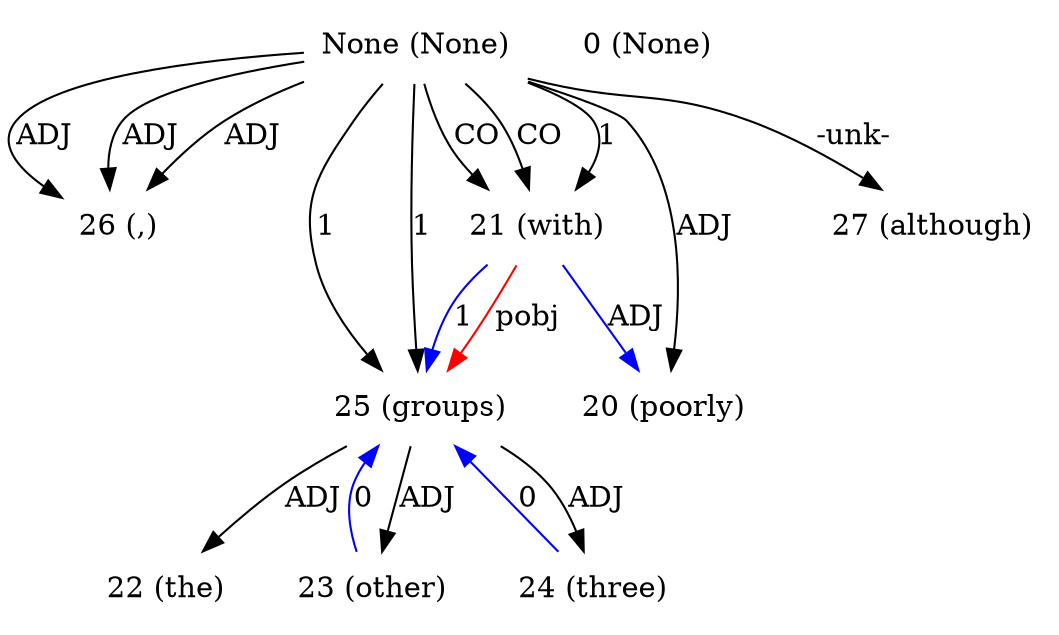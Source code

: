 digraph G{
edge [dir=forward]
node [shape=plaintext]

None [label="None (None)"]
None -> 26 [label="ADJ"]
None [label="None (None)"]
None -> 26 [label="ADJ"]
None [label="None (None)"]
None -> 26 [label="ADJ"]
None [label="None (None)"]
None -> 21 [label="1"]
None [label="None (None)"]
None -> 25 [label="1"]
None -> 21 [label="CO"]
None [label="None (None)"]
None -> 25 [label="1"]
None -> 21 [label="CO"]
None -> 20 [label="ADJ"]
None [label="None (None)"]
None -> 27 [label="-unk-"]
0 [label="0 (None)"]
20 [label="20 (poorly)"]
21 [label="21 (with)"]
21 -> 25 [label="1", color="blue"]
21 -> 20 [label="ADJ", color="blue"]
22 [label="22 (the)"]
23 [label="23 (other)"]
23 -> 25 [label="0", color="blue"]
24 [label="24 (three)"]
24 -> 25 [label="0", color="blue"]
25 [label="25 (groups)"]
21 -> 25 [label="pobj", color="red"]
25 -> 22 [label="ADJ"]
25 -> 23 [label="ADJ"]
25 -> 24 [label="ADJ"]
26 [label="26 (,)"]
27 [label="27 (although)"]
}
